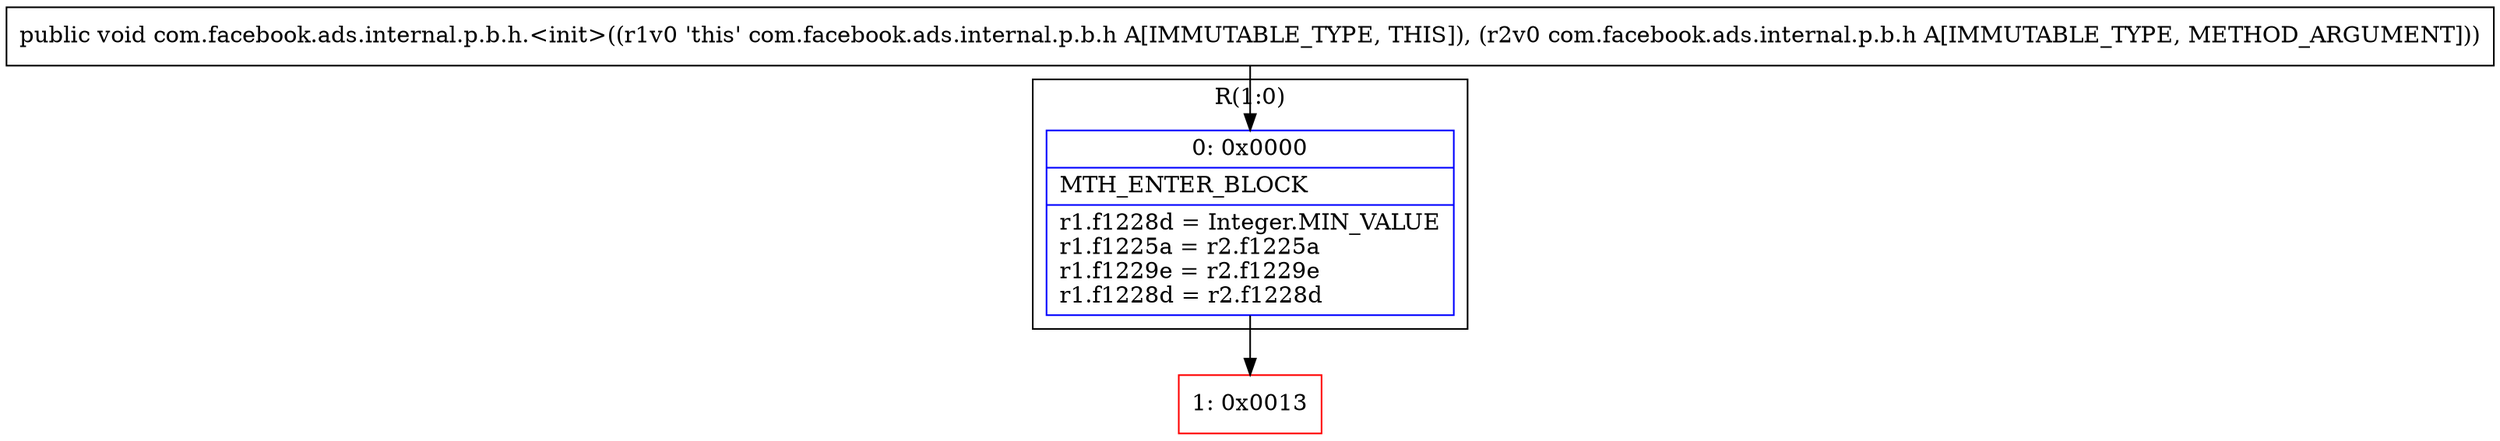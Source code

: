digraph "CFG forcom.facebook.ads.internal.p.b.h.\<init\>(Lcom\/facebook\/ads\/internal\/p\/b\/h;)V" {
subgraph cluster_Region_1575060331 {
label = "R(1:0)";
node [shape=record,color=blue];
Node_0 [shape=record,label="{0\:\ 0x0000|MTH_ENTER_BLOCK\l|r1.f1228d = Integer.MIN_VALUE\lr1.f1225a = r2.f1225a\lr1.f1229e = r2.f1229e\lr1.f1228d = r2.f1228d\l}"];
}
Node_1 [shape=record,color=red,label="{1\:\ 0x0013}"];
MethodNode[shape=record,label="{public void com.facebook.ads.internal.p.b.h.\<init\>((r1v0 'this' com.facebook.ads.internal.p.b.h A[IMMUTABLE_TYPE, THIS]), (r2v0 com.facebook.ads.internal.p.b.h A[IMMUTABLE_TYPE, METHOD_ARGUMENT])) }"];
MethodNode -> Node_0;
Node_0 -> Node_1;
}

